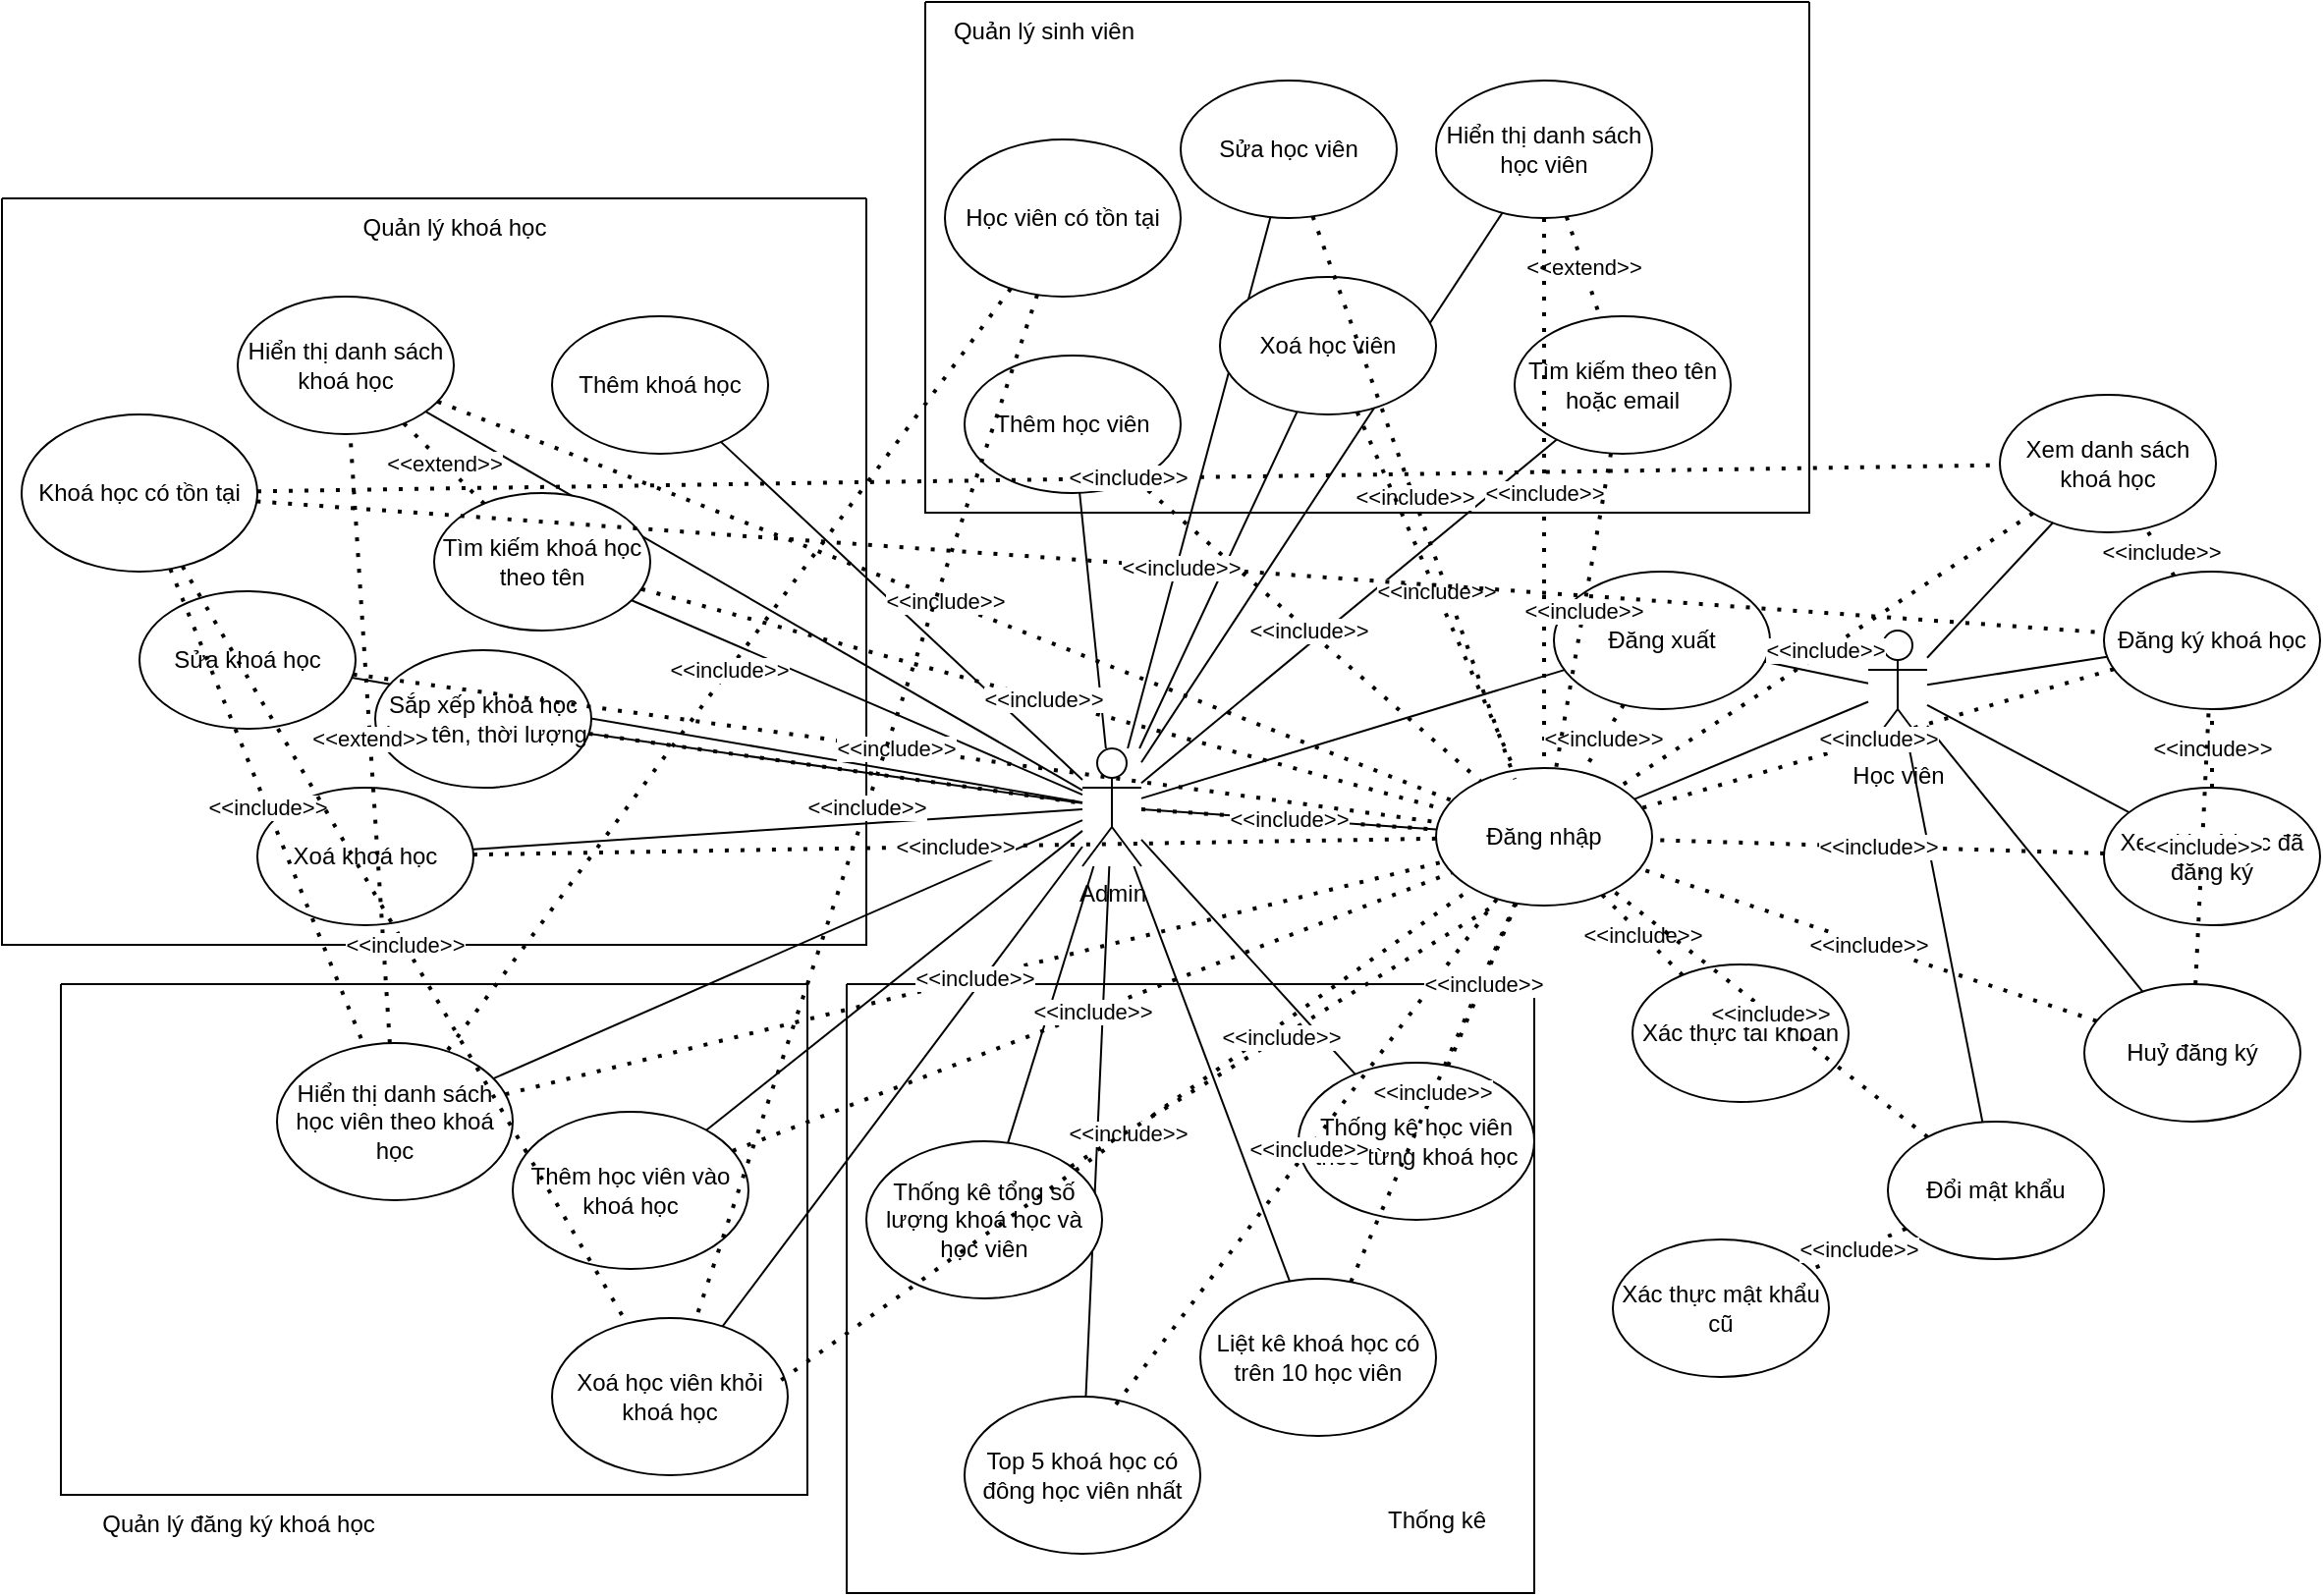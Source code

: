 <mxfile version="26.2.12">
  <diagram name="Page-1" id="o2L40tA-y_nmbJvJ4Ik-">
    <mxGraphModel dx="2318" dy="2086" grid="1" gridSize="10" guides="1" tooltips="1" connect="1" arrows="1" fold="1" page="1" pageScale="1" pageWidth="827" pageHeight="1169" math="0" shadow="0">
      <root>
        <mxCell id="0" />
        <mxCell id="1" parent="0" />
        <mxCell id="L2nPQfRjoZJG_OZ9x2yW-20" value="Học viên" style="shape=umlActor;verticalLabelPosition=bottom;verticalAlign=top;html=1;outlineConnect=0;" parent="1" vertex="1">
          <mxGeometry x="650" y="180" width="30" height="60" as="geometry" />
        </mxCell>
        <mxCell id="L2nPQfRjoZJG_OZ9x2yW-21" value="Đăng nhập" style="ellipse;whiteSpace=wrap;html=1;" parent="1" vertex="1">
          <mxGeometry x="430" y="250" width="110" height="70" as="geometry" />
        </mxCell>
        <mxCell id="L2nPQfRjoZJG_OZ9x2yW-22" value="Đăng xuất" style="ellipse;whiteSpace=wrap;html=1;" parent="1" vertex="1">
          <mxGeometry x="490" y="150" width="110" height="70" as="geometry" />
        </mxCell>
        <mxCell id="L2nPQfRjoZJG_OZ9x2yW-23" value="" style="endArrow=none;html=1;rounded=0;" parent="1" source="L2nPQfRjoZJG_OZ9x2yW-19" target="L2nPQfRjoZJG_OZ9x2yW-21" edge="1">
          <mxGeometry width="50" height="50" relative="1" as="geometry">
            <mxPoint x="240" y="470" as="sourcePoint" />
            <mxPoint x="290" y="420" as="targetPoint" />
          </mxGeometry>
        </mxCell>
        <mxCell id="L2nPQfRjoZJG_OZ9x2yW-24" value="" style="endArrow=none;html=1;rounded=0;" parent="1" source="L2nPQfRjoZJG_OZ9x2yW-20" target="L2nPQfRjoZJG_OZ9x2yW-22" edge="1">
          <mxGeometry width="50" height="50" relative="1" as="geometry">
            <mxPoint x="421" y="290" as="sourcePoint" />
            <mxPoint x="471" y="240" as="targetPoint" />
          </mxGeometry>
        </mxCell>
        <mxCell id="L2nPQfRjoZJG_OZ9x2yW-25" value="" style="endArrow=none;html=1;rounded=0;" parent="1" source="L2nPQfRjoZJG_OZ9x2yW-20" target="L2nPQfRjoZJG_OZ9x2yW-21" edge="1">
          <mxGeometry width="50" height="50" relative="1" as="geometry">
            <mxPoint x="381" y="310" as="sourcePoint" />
            <mxPoint x="431" y="260" as="targetPoint" />
          </mxGeometry>
        </mxCell>
        <mxCell id="L2nPQfRjoZJG_OZ9x2yW-26" value="" style="endArrow=none;html=1;rounded=0;" parent="1" source="L2nPQfRjoZJG_OZ9x2yW-19" target="L2nPQfRjoZJG_OZ9x2yW-22" edge="1">
          <mxGeometry width="50" height="50" relative="1" as="geometry">
            <mxPoint x="330" y="430" as="sourcePoint" />
            <mxPoint x="380" y="380" as="targetPoint" />
          </mxGeometry>
        </mxCell>
        <mxCell id="L2nPQfRjoZJG_OZ9x2yW-28" value="" style="endArrow=none;html=1;rounded=0;" parent="1" source="L2nPQfRjoZJG_OZ9x2yW-19" target="L2nPQfRjoZJG_OZ9x2yW-27" edge="1">
          <mxGeometry width="50" height="50" relative="1" as="geometry">
            <mxPoint x="100" y="450" as="sourcePoint" />
            <mxPoint x="150" y="400" as="targetPoint" />
          </mxGeometry>
        </mxCell>
        <mxCell id="L2nPQfRjoZJG_OZ9x2yW-30" value="" style="endArrow=none;html=1;rounded=0;" parent="1" source="L2nPQfRjoZJG_OZ9x2yW-29" target="L2nPQfRjoZJG_OZ9x2yW-19" edge="1">
          <mxGeometry width="50" height="50" relative="1" as="geometry">
            <mxPoint x="160" y="500" as="sourcePoint" />
            <mxPoint x="210" y="450" as="targetPoint" />
          </mxGeometry>
        </mxCell>
        <mxCell id="L2nPQfRjoZJG_OZ9x2yW-33" value="" style="endArrow=none;html=1;rounded=0;" parent="1" source="L2nPQfRjoZJG_OZ9x2yW-32" target="L2nPQfRjoZJG_OZ9x2yW-19" edge="1">
          <mxGeometry width="50" height="50" relative="1" as="geometry">
            <mxPoint x="180" y="420" as="sourcePoint" />
            <mxPoint x="230" y="370" as="targetPoint" />
          </mxGeometry>
        </mxCell>
        <mxCell id="L2nPQfRjoZJG_OZ9x2yW-36" value="" style="endArrow=none;html=1;rounded=0;" parent="1" source="L2nPQfRjoZJG_OZ9x2yW-19" target="L2nPQfRjoZJG_OZ9x2yW-35" edge="1">
          <mxGeometry width="50" height="50" relative="1" as="geometry">
            <mxPoint x="210" y="240" as="sourcePoint" />
            <mxPoint x="260" y="190" as="targetPoint" />
          </mxGeometry>
        </mxCell>
        <mxCell id="L2nPQfRjoZJG_OZ9x2yW-39" value="" style="endArrow=none;html=1;rounded=0;" parent="1" source="L2nPQfRjoZJG_OZ9x2yW-38" target="L2nPQfRjoZJG_OZ9x2yW-19" edge="1">
          <mxGeometry width="50" height="50" relative="1" as="geometry">
            <mxPoint x="220" y="560" as="sourcePoint" />
            <mxPoint x="270" y="510" as="targetPoint" />
          </mxGeometry>
        </mxCell>
        <mxCell id="L2nPQfRjoZJG_OZ9x2yW-40" value="" style="endArrow=none;html=1;rounded=0;" parent="1" source="L2nPQfRjoZJG_OZ9x2yW-37" target="L2nPQfRjoZJG_OZ9x2yW-19" edge="1">
          <mxGeometry width="50" height="50" relative="1" as="geometry">
            <mxPoint x="180" y="390" as="sourcePoint" />
            <mxPoint x="230" y="340" as="targetPoint" />
          </mxGeometry>
        </mxCell>
        <mxCell id="L2nPQfRjoZJG_OZ9x2yW-42" value="" style="swimlane;startSize=0;" parent="1" vertex="1">
          <mxGeometry x="-300" y="-40" width="440" height="380" as="geometry" />
        </mxCell>
        <mxCell id="L2nPQfRjoZJG_OZ9x2yW-43" value="Quản lý khoá học" style="text;html=1;align=center;verticalAlign=middle;resizable=0;points=[];autosize=1;strokeColor=none;fillColor=none;" parent="L2nPQfRjoZJG_OZ9x2yW-42" vertex="1">
          <mxGeometry x="170" width="120" height="30" as="geometry" />
        </mxCell>
        <mxCell id="L2nPQfRjoZJG_OZ9x2yW-35" value="Hiển thị danh sách khoá học" style="ellipse;whiteSpace=wrap;html=1;" parent="L2nPQfRjoZJG_OZ9x2yW-42" vertex="1">
          <mxGeometry x="120" y="50" width="110" height="70" as="geometry" />
        </mxCell>
        <mxCell id="L2nPQfRjoZJG_OZ9x2yW-37" value="&lt;span style=&quot;line-height: 107%;&quot;&gt;&lt;font face=&quot;Helvetica&quot;&gt;Tìm kiếm khoá học theo tên&lt;/font&gt;&lt;/span&gt;" style="ellipse;whiteSpace=wrap;html=1;fontFamily=Helvetica;" parent="L2nPQfRjoZJG_OZ9x2yW-42" vertex="1">
          <mxGeometry x="220" y="150" width="110" height="70" as="geometry" />
        </mxCell>
        <mxCell id="L2nPQfRjoZJG_OZ9x2yW-38" value="&lt;span style=&quot;line-height: 107%;&quot;&gt;&lt;font face=&quot;Helvetica&quot;&gt;Sắp xếp khoá học theo tên, thời lượng&lt;/font&gt;&lt;/span&gt;" style="ellipse;whiteSpace=wrap;html=1;fontFamily=Helvetica;" parent="L2nPQfRjoZJG_OZ9x2yW-42" vertex="1">
          <mxGeometry x="190" y="230" width="110" height="70" as="geometry" />
        </mxCell>
        <mxCell id="L2nPQfRjoZJG_OZ9x2yW-27" value="Thêm khoá học" style="ellipse;whiteSpace=wrap;html=1;" parent="L2nPQfRjoZJG_OZ9x2yW-42" vertex="1">
          <mxGeometry x="280" y="60" width="110" height="70" as="geometry" />
        </mxCell>
        <mxCell id="L2nPQfRjoZJG_OZ9x2yW-29" value="Sửa khoá học" style="ellipse;whiteSpace=wrap;html=1;" parent="L2nPQfRjoZJG_OZ9x2yW-42" vertex="1">
          <mxGeometry x="70" y="200" width="110" height="70" as="geometry" />
        </mxCell>
        <mxCell id="L2nPQfRjoZJG_OZ9x2yW-32" value="Xoá khoá học" style="ellipse;whiteSpace=wrap;html=1;" parent="L2nPQfRjoZJG_OZ9x2yW-42" vertex="1">
          <mxGeometry x="130" y="300" width="110" height="70" as="geometry" />
        </mxCell>
        <mxCell id="lWZyb1UV1sfNChOyKNu9-71" value="&amp;lt;&amp;lt;extend&amp;gt;&amp;gt;" style="endArrow=none;dashed=1;html=1;dashPattern=1 3;strokeWidth=2;rounded=0;" edge="1" parent="L2nPQfRjoZJG_OZ9x2yW-42" source="L2nPQfRjoZJG_OZ9x2yW-35" target="L2nPQfRjoZJG_OZ9x2yW-37">
          <mxGeometry width="50" height="50" relative="1" as="geometry">
            <mxPoint x="-220" y="300" as="sourcePoint" />
            <mxPoint x="-170" y="250" as="targetPoint" />
          </mxGeometry>
        </mxCell>
        <mxCell id="lWZyb1UV1sfNChOyKNu9-69" value="Khoá học có tồn tại" style="ellipse;whiteSpace=wrap;html=1;" vertex="1" parent="L2nPQfRjoZJG_OZ9x2yW-42">
          <mxGeometry x="10" y="110" width="120" height="80" as="geometry" />
        </mxCell>
        <mxCell id="L2nPQfRjoZJG_OZ9x2yW-45" value="Thêm học viên" style="ellipse;whiteSpace=wrap;html=1;" parent="1" vertex="1">
          <mxGeometry x="190" y="40" width="110" height="70" as="geometry" />
        </mxCell>
        <mxCell id="L2nPQfRjoZJG_OZ9x2yW-50" value="" style="endArrow=none;html=1;rounded=0;" parent="1" source="L2nPQfRjoZJG_OZ9x2yW-19" target="L2nPQfRjoZJG_OZ9x2yW-45" edge="1">
          <mxGeometry width="50" height="50" relative="1" as="geometry">
            <mxPoint x="230" y="230" as="sourcePoint" />
            <mxPoint x="280" y="180" as="targetPoint" />
          </mxGeometry>
        </mxCell>
        <mxCell id="L2nPQfRjoZJG_OZ9x2yW-51" value="" style="endArrow=none;html=1;rounded=0;" parent="1" source="L2nPQfRjoZJG_OZ9x2yW-19" target="L2nPQfRjoZJG_OZ9x2yW-47" edge="1">
          <mxGeometry width="50" height="50" relative="1" as="geometry">
            <mxPoint x="260" y="220" as="sourcePoint" />
            <mxPoint x="310" y="170" as="targetPoint" />
          </mxGeometry>
        </mxCell>
        <mxCell id="L2nPQfRjoZJG_OZ9x2yW-52" value="" style="endArrow=none;html=1;rounded=0;" parent="1" source="L2nPQfRjoZJG_OZ9x2yW-19" target="L2nPQfRjoZJG_OZ9x2yW-48" edge="1">
          <mxGeometry width="50" height="50" relative="1" as="geometry">
            <mxPoint x="270" y="200" as="sourcePoint" />
            <mxPoint x="320" y="150" as="targetPoint" />
          </mxGeometry>
        </mxCell>
        <mxCell id="L2nPQfRjoZJG_OZ9x2yW-53" value="" style="endArrow=none;html=1;rounded=0;" parent="1" source="L2nPQfRjoZJG_OZ9x2yW-19" target="L2nPQfRjoZJG_OZ9x2yW-49" edge="1">
          <mxGeometry width="50" height="50" relative="1" as="geometry">
            <mxPoint x="320" y="240" as="sourcePoint" />
            <mxPoint x="370" y="190" as="targetPoint" />
          </mxGeometry>
        </mxCell>
        <mxCell id="lWZyb1UV1sfNChOyKNu9-1" value="" style="swimlane;startSize=0;" vertex="1" parent="1">
          <mxGeometry x="170" y="-140" width="450" height="260" as="geometry" />
        </mxCell>
        <mxCell id="lWZyb1UV1sfNChOyKNu9-2" value="Quản lý sinh viên" style="text;html=1;align=center;verticalAlign=middle;resizable=0;points=[];autosize=1;strokeColor=none;fillColor=none;" vertex="1" parent="lWZyb1UV1sfNChOyKNu9-1">
          <mxGeometry width="120" height="30" as="geometry" />
        </mxCell>
        <mxCell id="L2nPQfRjoZJG_OZ9x2yW-47" value="Sửa học viên" style="ellipse;whiteSpace=wrap;html=1;" parent="lWZyb1UV1sfNChOyKNu9-1" vertex="1">
          <mxGeometry x="130" y="40" width="110" height="70" as="geometry" />
        </mxCell>
        <mxCell id="L2nPQfRjoZJG_OZ9x2yW-49" value="Hiển thị danh sách học viên" style="ellipse;whiteSpace=wrap;html=1;" parent="lWZyb1UV1sfNChOyKNu9-1" vertex="1">
          <mxGeometry x="260" y="40" width="110" height="70" as="geometry" />
        </mxCell>
        <mxCell id="L2nPQfRjoZJG_OZ9x2yW-48" value="Xoá học viên" style="ellipse;whiteSpace=wrap;html=1;" parent="lWZyb1UV1sfNChOyKNu9-1" vertex="1">
          <mxGeometry x="150" y="140" width="110" height="70" as="geometry" />
        </mxCell>
        <mxCell id="L2nPQfRjoZJG_OZ9x2yW-55" value="Tìm kiếm theo tên hoặc email" style="ellipse;whiteSpace=wrap;html=1;" parent="lWZyb1UV1sfNChOyKNu9-1" vertex="1">
          <mxGeometry x="300" y="160" width="110" height="70" as="geometry" />
        </mxCell>
        <mxCell id="lWZyb1UV1sfNChOyKNu9-72" value="&amp;lt;&amp;lt;extend&amp;gt;&amp;gt;" style="endArrow=none;dashed=1;html=1;dashPattern=1 3;strokeWidth=2;rounded=0;" edge="1" parent="lWZyb1UV1sfNChOyKNu9-1" source="L2nPQfRjoZJG_OZ9x2yW-49" target="L2nPQfRjoZJG_OZ9x2yW-55">
          <mxGeometry width="50" height="50" relative="1" as="geometry">
            <mxPoint x="-307" y="481" as="sourcePoint" />
            <mxPoint x="-233" y="180" as="targetPoint" />
          </mxGeometry>
        </mxCell>
        <mxCell id="lWZyb1UV1sfNChOyKNu9-67" value="Học viên có tồn tại" style="ellipse;whiteSpace=wrap;html=1;" vertex="1" parent="lWZyb1UV1sfNChOyKNu9-1">
          <mxGeometry x="10" y="70" width="120" height="80" as="geometry" />
        </mxCell>
        <mxCell id="lWZyb1UV1sfNChOyKNu9-3" value="" style="endArrow=none;html=1;rounded=0;" edge="1" parent="1" source="L2nPQfRjoZJG_OZ9x2yW-19" target="L2nPQfRjoZJG_OZ9x2yW-55">
          <mxGeometry width="50" height="50" relative="1" as="geometry">
            <mxPoint x="350" y="260" as="sourcePoint" />
            <mxPoint x="400" y="210" as="targetPoint" />
          </mxGeometry>
        </mxCell>
        <mxCell id="lWZyb1UV1sfNChOyKNu9-6" value="" style="endArrow=none;html=1;rounded=0;" edge="1" parent="1" source="lWZyb1UV1sfNChOyKNu9-5" target="L2nPQfRjoZJG_OZ9x2yW-19">
          <mxGeometry width="50" height="50" relative="1" as="geometry">
            <mxPoint x="30" y="470" as="sourcePoint" />
            <mxPoint x="80" y="420" as="targetPoint" />
          </mxGeometry>
        </mxCell>
        <mxCell id="lWZyb1UV1sfNChOyKNu9-8" value="" style="endArrow=none;html=1;rounded=0;" edge="1" parent="1" source="lWZyb1UV1sfNChOyKNu9-7" target="L2nPQfRjoZJG_OZ9x2yW-19">
          <mxGeometry width="50" height="50" relative="1" as="geometry">
            <mxPoint x="20" y="600" as="sourcePoint" />
            <mxPoint x="70" y="550" as="targetPoint" />
          </mxGeometry>
        </mxCell>
        <mxCell id="lWZyb1UV1sfNChOyKNu9-11" value="" style="endArrow=none;html=1;rounded=0;" edge="1" parent="1" source="lWZyb1UV1sfNChOyKNu9-9" target="L2nPQfRjoZJG_OZ9x2yW-19">
          <mxGeometry width="50" height="50" relative="1" as="geometry">
            <mxPoint x="240" y="550" as="sourcePoint" />
            <mxPoint x="290" y="500" as="targetPoint" />
          </mxGeometry>
        </mxCell>
        <mxCell id="lWZyb1UV1sfNChOyKNu9-13" value="" style="swimlane;startSize=0;" vertex="1" parent="1">
          <mxGeometry x="-270" y="360" width="380" height="260" as="geometry" />
        </mxCell>
        <mxCell id="lWZyb1UV1sfNChOyKNu9-14" value="Quản lý đăng ký khoá học" style="text;html=1;align=center;verticalAlign=middle;resizable=0;points=[];autosize=1;strokeColor=none;fillColor=none;" vertex="1" parent="lWZyb1UV1sfNChOyKNu9-13">
          <mxGeometry x="10" y="260" width="160" height="30" as="geometry" />
        </mxCell>
        <mxCell id="lWZyb1UV1sfNChOyKNu9-5" value="Hiển thị danh sách học viên theo khoá học" style="ellipse;whiteSpace=wrap;html=1;" vertex="1" parent="lWZyb1UV1sfNChOyKNu9-13">
          <mxGeometry x="110" y="30" width="120" height="80" as="geometry" />
        </mxCell>
        <mxCell id="lWZyb1UV1sfNChOyKNu9-9" value="Xoá học viên khỏi khoá học" style="ellipse;whiteSpace=wrap;html=1;" vertex="1" parent="lWZyb1UV1sfNChOyKNu9-13">
          <mxGeometry x="250" y="170" width="120" height="80" as="geometry" />
        </mxCell>
        <mxCell id="lWZyb1UV1sfNChOyKNu9-7" value="Thêm học viên vào khoá học" style="ellipse;whiteSpace=wrap;html=1;" vertex="1" parent="lWZyb1UV1sfNChOyKNu9-13">
          <mxGeometry x="230" y="65" width="120" height="80" as="geometry" />
        </mxCell>
        <mxCell id="lWZyb1UV1sfNChOyKNu9-16" value="" style="endArrow=none;html=1;rounded=0;" edge="1" parent="1" source="lWZyb1UV1sfNChOyKNu9-15" target="L2nPQfRjoZJG_OZ9x2yW-19">
          <mxGeometry width="50" height="50" relative="1" as="geometry">
            <mxPoint x="250" y="430" as="sourcePoint" />
            <mxPoint x="300" y="380" as="targetPoint" />
          </mxGeometry>
        </mxCell>
        <mxCell id="lWZyb1UV1sfNChOyKNu9-18" value="Liệt kê khoá học có trên 10 học viên" style="ellipse;whiteSpace=wrap;html=1;" vertex="1" parent="1">
          <mxGeometry x="310" y="510" width="120" height="80" as="geometry" />
        </mxCell>
        <mxCell id="lWZyb1UV1sfNChOyKNu9-19" value="" style="endArrow=none;html=1;rounded=0;" edge="1" parent="1" source="lWZyb1UV1sfNChOyKNu9-17" target="L2nPQfRjoZJG_OZ9x2yW-19">
          <mxGeometry width="50" height="50" relative="1" as="geometry">
            <mxPoint x="260" y="500" as="sourcePoint" />
            <mxPoint x="310" y="450" as="targetPoint" />
          </mxGeometry>
        </mxCell>
        <mxCell id="lWZyb1UV1sfNChOyKNu9-20" value="Thống kê học viên theo từng khoá học" style="ellipse;whiteSpace=wrap;html=1;" vertex="1" parent="1">
          <mxGeometry x="360" y="400" width="120" height="80" as="geometry" />
        </mxCell>
        <mxCell id="lWZyb1UV1sfNChOyKNu9-21" value="" style="endArrow=none;html=1;rounded=0;" edge="1" parent="1" source="lWZyb1UV1sfNChOyKNu9-18" target="L2nPQfRjoZJG_OZ9x2yW-19">
          <mxGeometry width="50" height="50" relative="1" as="geometry">
            <mxPoint x="280" y="470" as="sourcePoint" />
            <mxPoint x="330" y="420" as="targetPoint" />
          </mxGeometry>
        </mxCell>
        <mxCell id="lWZyb1UV1sfNChOyKNu9-22" value="" style="endArrow=none;html=1;rounded=0;" edge="1" parent="1" source="lWZyb1UV1sfNChOyKNu9-20" target="L2nPQfRjoZJG_OZ9x2yW-19">
          <mxGeometry width="50" height="50" relative="1" as="geometry">
            <mxPoint x="340" y="420" as="sourcePoint" />
            <mxPoint x="390" y="370" as="targetPoint" />
          </mxGeometry>
        </mxCell>
        <mxCell id="lWZyb1UV1sfNChOyKNu9-23" value="" style="swimlane;startSize=0;" vertex="1" parent="1">
          <mxGeometry x="130" y="360" width="350" height="310" as="geometry" />
        </mxCell>
        <mxCell id="lWZyb1UV1sfNChOyKNu9-15" value="Thống kê tổng số lượng khoá học và học viên" style="ellipse;whiteSpace=wrap;html=1;" vertex="1" parent="lWZyb1UV1sfNChOyKNu9-23">
          <mxGeometry x="10" y="80" width="120" height="80" as="geometry" />
        </mxCell>
        <mxCell id="lWZyb1UV1sfNChOyKNu9-17" value="Top 5 khoá học có đông học viên nhất" style="ellipse;whiteSpace=wrap;html=1;" vertex="1" parent="lWZyb1UV1sfNChOyKNu9-23">
          <mxGeometry x="60" y="210" width="120" height="80" as="geometry" />
        </mxCell>
        <mxCell id="lWZyb1UV1sfNChOyKNu9-24" value="Thống kê" style="text;html=1;align=center;verticalAlign=middle;resizable=0;points=[];autosize=1;strokeColor=none;fillColor=none;" vertex="1" parent="1">
          <mxGeometry x="395" y="618" width="70" height="30" as="geometry" />
        </mxCell>
        <mxCell id="lWZyb1UV1sfNChOyKNu9-25" value="Xem danh sách khoá học" style="ellipse;whiteSpace=wrap;html=1;" vertex="1" parent="1">
          <mxGeometry x="717" y="60" width="110" height="70" as="geometry" />
        </mxCell>
        <mxCell id="lWZyb1UV1sfNChOyKNu9-26" value="Đăng ký khoá học" style="ellipse;whiteSpace=wrap;html=1;" vertex="1" parent="1">
          <mxGeometry x="770" y="150" width="110" height="70" as="geometry" />
        </mxCell>
        <mxCell id="lWZyb1UV1sfNChOyKNu9-27" value="Xem khoá học đã đăng ký" style="ellipse;whiteSpace=wrap;html=1;" vertex="1" parent="1">
          <mxGeometry x="770" y="260" width="110" height="70" as="geometry" />
        </mxCell>
        <mxCell id="lWZyb1UV1sfNChOyKNu9-31" value="Huỷ đăng ký" style="ellipse;whiteSpace=wrap;html=1;" vertex="1" parent="1">
          <mxGeometry x="760" y="360" width="110" height="70" as="geometry" />
        </mxCell>
        <mxCell id="lWZyb1UV1sfNChOyKNu9-32" value="Đổi mật khẩu" style="ellipse;whiteSpace=wrap;html=1;" vertex="1" parent="1">
          <mxGeometry x="660" y="430" width="110" height="70" as="geometry" />
        </mxCell>
        <mxCell id="lWZyb1UV1sfNChOyKNu9-33" value="" style="endArrow=none;html=1;rounded=0;" edge="1" parent="1" source="L2nPQfRjoZJG_OZ9x2yW-20" target="lWZyb1UV1sfNChOyKNu9-25">
          <mxGeometry width="50" height="50" relative="1" as="geometry">
            <mxPoint x="630" y="380" as="sourcePoint" />
            <mxPoint x="680" y="330" as="targetPoint" />
          </mxGeometry>
        </mxCell>
        <mxCell id="lWZyb1UV1sfNChOyKNu9-34" value="" style="endArrow=none;html=1;rounded=0;" edge="1" parent="1" source="L2nPQfRjoZJG_OZ9x2yW-20" target="lWZyb1UV1sfNChOyKNu9-26">
          <mxGeometry width="50" height="50" relative="1" as="geometry">
            <mxPoint x="520" y="390" as="sourcePoint" />
            <mxPoint x="570" y="340" as="targetPoint" />
          </mxGeometry>
        </mxCell>
        <mxCell id="lWZyb1UV1sfNChOyKNu9-35" value="" style="endArrow=none;html=1;rounded=0;" edge="1" parent="1" source="L2nPQfRjoZJG_OZ9x2yW-20" target="lWZyb1UV1sfNChOyKNu9-32">
          <mxGeometry width="50" height="50" relative="1" as="geometry">
            <mxPoint x="560" y="350" as="sourcePoint" />
            <mxPoint x="610" y="300" as="targetPoint" />
          </mxGeometry>
        </mxCell>
        <mxCell id="lWZyb1UV1sfNChOyKNu9-36" value="" style="endArrow=none;html=1;rounded=0;" edge="1" parent="1" source="L2nPQfRjoZJG_OZ9x2yW-20" target="lWZyb1UV1sfNChOyKNu9-31">
          <mxGeometry width="50" height="50" relative="1" as="geometry">
            <mxPoint x="620" y="350" as="sourcePoint" />
            <mxPoint x="670" y="300" as="targetPoint" />
          </mxGeometry>
        </mxCell>
        <mxCell id="lWZyb1UV1sfNChOyKNu9-37" value="" style="endArrow=none;html=1;rounded=0;" edge="1" parent="1" source="L2nPQfRjoZJG_OZ9x2yW-20" target="lWZyb1UV1sfNChOyKNu9-27">
          <mxGeometry width="50" height="50" relative="1" as="geometry">
            <mxPoint x="570" y="400" as="sourcePoint" />
            <mxPoint x="620" y="350" as="targetPoint" />
          </mxGeometry>
        </mxCell>
        <mxCell id="lWZyb1UV1sfNChOyKNu9-38" value="&amp;lt;&amp;lt;include&amp;gt;&amp;gt;" style="endArrow=none;dashed=1;html=1;dashPattern=1 3;strokeWidth=2;rounded=0;" edge="1" parent="1" source="L2nPQfRjoZJG_OZ9x2yW-35" target="L2nPQfRjoZJG_OZ9x2yW-21">
          <mxGeometry width="50" height="50" relative="1" as="geometry">
            <mxPoint x="210" y="220" as="sourcePoint" />
            <mxPoint x="260" y="170" as="targetPoint" />
          </mxGeometry>
        </mxCell>
        <mxCell id="lWZyb1UV1sfNChOyKNu9-39" value="&amp;lt;&amp;lt;include&amp;gt;&amp;gt;" style="endArrow=none;dashed=1;html=1;dashPattern=1 3;strokeWidth=2;rounded=0;" edge="1" parent="1" source="L2nPQfRjoZJG_OZ9x2yW-37" target="L2nPQfRjoZJG_OZ9x2yW-21">
          <mxGeometry width="50" height="50" relative="1" as="geometry">
            <mxPoint x="4" y="61" as="sourcePoint" />
            <mxPoint x="446" y="199" as="targetPoint" />
          </mxGeometry>
        </mxCell>
        <mxCell id="lWZyb1UV1sfNChOyKNu9-40" value="&amp;lt;&amp;lt;include&amp;gt;&amp;gt;" style="endArrow=none;dashed=1;html=1;dashPattern=1 3;strokeWidth=2;rounded=0;" edge="1" parent="1" source="L2nPQfRjoZJG_OZ9x2yW-19" target="L2nPQfRjoZJG_OZ9x2yW-21">
          <mxGeometry x="0.001" width="50" height="50" relative="1" as="geometry">
            <mxPoint x="108" y="153" as="sourcePoint" />
            <mxPoint x="442" y="207" as="targetPoint" />
            <mxPoint as="offset" />
          </mxGeometry>
        </mxCell>
        <mxCell id="lWZyb1UV1sfNChOyKNu9-41" value="Xác thực tài khoản" style="ellipse;whiteSpace=wrap;html=1;" vertex="1" parent="1">
          <mxGeometry x="530" y="350" width="110" height="70" as="geometry" />
        </mxCell>
        <mxCell id="lWZyb1UV1sfNChOyKNu9-42" value="&amp;lt;&amp;lt;include&amp;gt;&amp;gt;" style="endArrow=none;dashed=1;html=1;dashPattern=1 3;strokeWidth=2;rounded=0;" edge="1" parent="1" source="L2nPQfRjoZJG_OZ9x2yW-21" target="lWZyb1UV1sfNChOyKNu9-41">
          <mxGeometry width="50" height="50" relative="1" as="geometry">
            <mxPoint x="380" y="410" as="sourcePoint" />
            <mxPoint x="723" y="527" as="targetPoint" />
          </mxGeometry>
        </mxCell>
        <mxCell id="lWZyb1UV1sfNChOyKNu9-43" value="&amp;lt;&amp;lt;include&amp;gt;&amp;gt;" style="endArrow=none;dashed=1;html=1;dashPattern=1 3;strokeWidth=2;rounded=0;" edge="1" parent="1" source="L2nPQfRjoZJG_OZ9x2yW-29" target="L2nPQfRjoZJG_OZ9x2yW-21">
          <mxGeometry width="50" height="50" relative="1" as="geometry">
            <mxPoint x="104" y="161" as="sourcePoint" />
            <mxPoint x="447" y="278" as="targetPoint" />
          </mxGeometry>
        </mxCell>
        <mxCell id="lWZyb1UV1sfNChOyKNu9-44" value="&amp;lt;&amp;lt;include&amp;gt;&amp;gt;" style="endArrow=none;dashed=1;html=1;dashPattern=1 3;strokeWidth=2;rounded=0;" edge="1" parent="1" source="L2nPQfRjoZJG_OZ9x2yW-32" target="L2nPQfRjoZJG_OZ9x2yW-21">
          <mxGeometry width="50" height="50" relative="1" as="geometry">
            <mxPoint x="-24" y="168" as="sourcePoint" />
            <mxPoint x="444" y="282" as="targetPoint" />
          </mxGeometry>
        </mxCell>
        <mxCell id="lWZyb1UV1sfNChOyKNu9-45" value="&amp;lt;&amp;lt;include&amp;gt;&amp;gt;" style="endArrow=none;dashed=1;html=1;dashPattern=1 3;strokeWidth=2;rounded=0;" edge="1" parent="1" source="lWZyb1UV1sfNChOyKNu9-5" target="L2nPQfRjoZJG_OZ9x2yW-21">
          <mxGeometry width="50" height="50" relative="1" as="geometry">
            <mxPoint x="-20" y="304" as="sourcePoint" />
            <mxPoint x="440" y="296" as="targetPoint" />
          </mxGeometry>
        </mxCell>
        <mxCell id="lWZyb1UV1sfNChOyKNu9-46" value="&amp;lt;&amp;lt;include&amp;gt;&amp;gt;" style="endArrow=none;dashed=1;html=1;dashPattern=1 3;strokeWidth=2;rounded=0;" edge="1" parent="1" source="lWZyb1UV1sfNChOyKNu9-7" target="L2nPQfRjoZJG_OZ9x2yW-21">
          <mxGeometry width="50" height="50" relative="1" as="geometry">
            <mxPoint x="-23" y="417" as="sourcePoint" />
            <mxPoint x="443" y="307" as="targetPoint" />
          </mxGeometry>
        </mxCell>
        <mxCell id="lWZyb1UV1sfNChOyKNu9-47" value="" style="endArrow=none;dashed=1;html=1;dashPattern=1 3;strokeWidth=2;rounded=0;" edge="1" parent="1" source="L2nPQfRjoZJG_OZ9x2yW-38" target="L2nPQfRjoZJG_OZ9x2yW-19">
          <mxGeometry x="0.001" width="50" height="50" relative="1" as="geometry">
            <mxPoint x="79" y="241" as="sourcePoint" />
            <mxPoint x="431" y="279" as="targetPoint" />
            <mxPoint as="offset" />
          </mxGeometry>
        </mxCell>
        <mxCell id="L2nPQfRjoZJG_OZ9x2yW-19" value="Admin" style="shape=umlActor;verticalLabelPosition=bottom;verticalAlign=top;html=1;outlineConnect=0;" parent="1" vertex="1">
          <mxGeometry x="250" y="240" width="30" height="60" as="geometry" />
        </mxCell>
        <mxCell id="lWZyb1UV1sfNChOyKNu9-48" value="&amp;lt;&amp;lt;include&amp;gt;&amp;gt;" style="endArrow=none;dashed=1;html=1;dashPattern=1 3;strokeWidth=2;rounded=0;exitX=0.972;exitY=0.395;exitDx=0;exitDy=0;exitPerimeter=0;" edge="1" parent="1" source="lWZyb1UV1sfNChOyKNu9-9" target="L2nPQfRjoZJG_OZ9x2yW-21">
          <mxGeometry width="50" height="50" relative="1" as="geometry">
            <mxPoint x="103" y="431" as="sourcePoint" />
            <mxPoint x="447" y="312" as="targetPoint" />
          </mxGeometry>
        </mxCell>
        <mxCell id="lWZyb1UV1sfNChOyKNu9-50" value="&amp;lt;&amp;lt;include&amp;gt;&amp;gt;" style="endArrow=none;dashed=1;html=1;dashPattern=1 3;strokeWidth=2;rounded=0;" edge="1" parent="1" source="lWZyb1UV1sfNChOyKNu9-15">
          <mxGeometry width="50" height="50" relative="1" as="geometry">
            <mxPoint x="430" y="360" as="sourcePoint" />
            <mxPoint x="458" y="321" as="targetPoint" />
          </mxGeometry>
        </mxCell>
        <mxCell id="lWZyb1UV1sfNChOyKNu9-51" value="&amp;lt;&amp;lt;include&amp;gt;&amp;gt;" style="endArrow=none;dashed=1;html=1;dashPattern=1 3;strokeWidth=2;rounded=0;exitX=0.642;exitY=0.05;exitDx=0;exitDy=0;exitPerimeter=0;entryX=0.3;entryY=0.914;entryDx=0;entryDy=0;entryPerimeter=0;" edge="1" parent="1" source="lWZyb1UV1sfNChOyKNu9-17" target="L2nPQfRjoZJG_OZ9x2yW-21">
          <mxGeometry width="50" height="50" relative="1" as="geometry">
            <mxPoint x="254" y="463" as="sourcePoint" />
            <mxPoint x="468" y="331" as="targetPoint" />
          </mxGeometry>
        </mxCell>
        <mxCell id="lWZyb1UV1sfNChOyKNu9-53" value="&amp;lt;&amp;lt;include&amp;gt;&amp;gt;" style="endArrow=none;dashed=1;html=1;dashPattern=1 3;strokeWidth=2;rounded=0;" edge="1" parent="1" source="lWZyb1UV1sfNChOyKNu9-18" target="L2nPQfRjoZJG_OZ9x2yW-21">
          <mxGeometry width="50" height="50" relative="1" as="geometry">
            <mxPoint x="277" y="584" as="sourcePoint" />
            <mxPoint x="473" y="324" as="targetPoint" />
          </mxGeometry>
        </mxCell>
        <mxCell id="lWZyb1UV1sfNChOyKNu9-54" value="&amp;lt;&amp;lt;include&amp;gt;&amp;gt;" style="endArrow=none;dashed=1;html=1;dashPattern=1 3;strokeWidth=2;rounded=0;" edge="1" parent="1" source="lWZyb1UV1sfNChOyKNu9-20" target="L2nPQfRjoZJG_OZ9x2yW-21">
          <mxGeometry width="50" height="50" relative="1" as="geometry">
            <mxPoint x="397" y="522" as="sourcePoint" />
            <mxPoint x="480" y="329" as="targetPoint" />
          </mxGeometry>
        </mxCell>
        <mxCell id="lWZyb1UV1sfNChOyKNu9-55" value="&amp;lt;&amp;lt;include&amp;gt;&amp;gt;" style="endArrow=none;dashed=1;html=1;dashPattern=1 3;strokeWidth=2;rounded=0;" edge="1" parent="1" source="L2nPQfRjoZJG_OZ9x2yW-45" target="L2nPQfRjoZJG_OZ9x2yW-21">
          <mxGeometry width="50" height="50" relative="1" as="geometry">
            <mxPoint x="-1" y="66" as="sourcePoint" />
            <mxPoint x="451" y="274" as="targetPoint" />
          </mxGeometry>
        </mxCell>
        <mxCell id="lWZyb1UV1sfNChOyKNu9-56" value="&amp;lt;&amp;lt;include&amp;gt;&amp;gt;" style="endArrow=none;dashed=1;html=1;dashPattern=1 3;strokeWidth=2;rounded=0;entryX=0.365;entryY=0.08;entryDx=0;entryDy=0;entryPerimeter=0;" edge="1" parent="1" source="L2nPQfRjoZJG_OZ9x2yW-47" target="L2nPQfRjoZJG_OZ9x2yW-21">
          <mxGeometry width="50" height="50" relative="1" as="geometry">
            <mxPoint x="287" y="113" as="sourcePoint" />
            <mxPoint x="463" y="267" as="targetPoint" />
          </mxGeometry>
        </mxCell>
        <mxCell id="lWZyb1UV1sfNChOyKNu9-57" value="&amp;lt;&amp;lt;include&amp;gt;&amp;gt;" style="endArrow=none;dashed=1;html=1;dashPattern=1 3;strokeWidth=2;rounded=0;" edge="1" parent="1" source="L2nPQfRjoZJG_OZ9x2yW-48" target="L2nPQfRjoZJG_OZ9x2yW-21">
          <mxGeometry width="50" height="50" relative="1" as="geometry">
            <mxPoint x="343" y="8" as="sourcePoint" />
            <mxPoint x="480" y="266" as="targetPoint" />
          </mxGeometry>
        </mxCell>
        <mxCell id="lWZyb1UV1sfNChOyKNu9-58" value="&amp;lt;&amp;lt;include&amp;gt;&amp;gt;" style="endArrow=none;dashed=1;html=1;dashPattern=1 3;strokeWidth=2;rounded=0;" edge="1" parent="1" source="L2nPQfRjoZJG_OZ9x2yW-49" target="L2nPQfRjoZJG_OZ9x2yW-21">
          <mxGeometry width="50" height="50" relative="1" as="geometry">
            <mxPoint x="409" y="79" as="sourcePoint" />
            <mxPoint x="481" y="261" as="targetPoint" />
          </mxGeometry>
        </mxCell>
        <mxCell id="lWZyb1UV1sfNChOyKNu9-59" value="&amp;lt;&amp;lt;include&amp;gt;&amp;gt;" style="endArrow=none;dashed=1;html=1;dashPattern=1 3;strokeWidth=2;rounded=0;" edge="1" parent="1" source="L2nPQfRjoZJG_OZ9x2yW-22" target="L2nPQfRjoZJG_OZ9x2yW-21">
          <mxGeometry width="50" height="50" relative="1" as="geometry">
            <mxPoint x="495" y="30" as="sourcePoint" />
            <mxPoint x="495" y="260" as="targetPoint" />
          </mxGeometry>
        </mxCell>
        <mxCell id="lWZyb1UV1sfNChOyKNu9-60" value="&amp;lt;&amp;lt;include&amp;gt;&amp;gt;" style="endArrow=none;dashed=1;html=1;dashPattern=1 3;strokeWidth=2;rounded=0;" edge="1" parent="1" source="L2nPQfRjoZJG_OZ9x2yW-55" target="L2nPQfRjoZJG_OZ9x2yW-21">
          <mxGeometry width="50" height="50" relative="1" as="geometry">
            <mxPoint x="495" y="30" as="sourcePoint" />
            <mxPoint x="495" y="260" as="targetPoint" />
          </mxGeometry>
        </mxCell>
        <mxCell id="lWZyb1UV1sfNChOyKNu9-61" value="&amp;lt;&amp;lt;include&amp;gt;&amp;gt;" style="endArrow=none;dashed=1;html=1;dashPattern=1 3;strokeWidth=2;rounded=0;" edge="1" parent="1" source="lWZyb1UV1sfNChOyKNu9-25" target="L2nPQfRjoZJG_OZ9x2yW-21">
          <mxGeometry width="50" height="50" relative="1" as="geometry">
            <mxPoint x="495" y="30" as="sourcePoint" />
            <mxPoint x="495" y="260" as="targetPoint" />
          </mxGeometry>
        </mxCell>
        <mxCell id="lWZyb1UV1sfNChOyKNu9-62" value="&amp;lt;&amp;lt;include&amp;gt;&amp;gt;" style="endArrow=none;dashed=1;html=1;dashPattern=1 3;strokeWidth=2;rounded=0;" edge="1" parent="1" source="lWZyb1UV1sfNChOyKNu9-26" target="L2nPQfRjoZJG_OZ9x2yW-21">
          <mxGeometry width="50" height="50" relative="1" as="geometry">
            <mxPoint x="744" y="130" as="sourcePoint" />
            <mxPoint x="533" y="270" as="targetPoint" />
          </mxGeometry>
        </mxCell>
        <mxCell id="lWZyb1UV1sfNChOyKNu9-63" value="&amp;lt;&amp;lt;include&amp;gt;&amp;gt;" style="endArrow=none;dashed=1;html=1;dashPattern=1 3;strokeWidth=2;rounded=0;" edge="1" parent="1" source="lWZyb1UV1sfNChOyKNu9-27" target="L2nPQfRjoZJG_OZ9x2yW-21">
          <mxGeometry width="50" height="50" relative="1" as="geometry">
            <mxPoint x="785" y="210" as="sourcePoint" />
            <mxPoint x="545" y="280" as="targetPoint" />
          </mxGeometry>
        </mxCell>
        <mxCell id="lWZyb1UV1sfNChOyKNu9-64" value="&amp;lt;&amp;lt;include&amp;gt;&amp;gt;" style="endArrow=none;dashed=1;html=1;dashPattern=1 3;strokeWidth=2;rounded=0;" edge="1" parent="1" source="lWZyb1UV1sfNChOyKNu9-31" target="L2nPQfRjoZJG_OZ9x2yW-21">
          <mxGeometry width="50" height="50" relative="1" as="geometry">
            <mxPoint x="780" y="287" as="sourcePoint" />
            <mxPoint x="550" y="293" as="targetPoint" />
          </mxGeometry>
        </mxCell>
        <mxCell id="lWZyb1UV1sfNChOyKNu9-65" value="&amp;lt;&amp;lt;include&amp;gt;&amp;gt;" style="endArrow=none;dashed=1;html=1;dashPattern=1 3;strokeWidth=2;rounded=0;" edge="1" parent="1" source="lWZyb1UV1sfNChOyKNu9-32" target="L2nPQfRjoZJG_OZ9x2yW-21">
          <mxGeometry width="50" height="50" relative="1" as="geometry">
            <mxPoint x="765" y="371" as="sourcePoint" />
            <mxPoint x="545" y="309" as="targetPoint" />
          </mxGeometry>
        </mxCell>
        <mxCell id="lWZyb1UV1sfNChOyKNu9-66" value="&amp;lt;&amp;lt;extend&amp;gt;&amp;gt;" style="endArrow=none;dashed=1;html=1;dashPattern=1 3;strokeWidth=2;rounded=0;" edge="1" parent="1" source="lWZyb1UV1sfNChOyKNu9-5" target="L2nPQfRjoZJG_OZ9x2yW-35">
          <mxGeometry width="50" height="50" relative="1" as="geometry">
            <mxPoint x="-310" y="320" as="sourcePoint" />
            <mxPoint x="-260" y="270" as="targetPoint" />
          </mxGeometry>
        </mxCell>
        <mxCell id="lWZyb1UV1sfNChOyKNu9-68" value="&amp;lt;&amp;lt;include&amp;gt;&amp;gt;" style="endArrow=none;dashed=1;html=1;dashPattern=1 3;strokeWidth=2;rounded=0;" edge="1" parent="1" source="lWZyb1UV1sfNChOyKNu9-67" target="lWZyb1UV1sfNChOyKNu9-5">
          <mxGeometry width="50" height="50" relative="1" as="geometry">
            <mxPoint x="-768" y="498" as="sourcePoint" />
            <mxPoint x="-280" y="380" as="targetPoint" />
          </mxGeometry>
        </mxCell>
        <mxCell id="lWZyb1UV1sfNChOyKNu9-70" value="&amp;lt;&amp;lt;include&amp;gt;&amp;gt;" style="endArrow=none;dashed=1;html=1;dashPattern=1 3;strokeWidth=2;rounded=0;" edge="1" parent="1" source="lWZyb1UV1sfNChOyKNu9-69" target="lWZyb1UV1sfNChOyKNu9-5">
          <mxGeometry width="50" height="50" relative="1" as="geometry">
            <mxPoint x="-252" y="476" as="sourcePoint" />
            <mxPoint x="-185" y="444" as="targetPoint" />
          </mxGeometry>
        </mxCell>
        <mxCell id="lWZyb1UV1sfNChOyKNu9-73" value="&amp;lt;&amp;lt;include&amp;gt;&amp;gt;" style="endArrow=none;dashed=1;html=1;dashPattern=1 3;strokeWidth=2;rounded=0;" edge="1" parent="1" source="lWZyb1UV1sfNChOyKNu9-67" target="lWZyb1UV1sfNChOyKNu9-9">
          <mxGeometry width="50" height="50" relative="1" as="geometry">
            <mxPoint x="-204" y="159" as="sourcePoint" />
            <mxPoint x="-106" y="401" as="targetPoint" />
          </mxGeometry>
        </mxCell>
        <mxCell id="lWZyb1UV1sfNChOyKNu9-74" value="&amp;lt;&amp;lt;include&amp;gt;&amp;gt;" style="endArrow=none;dashed=1;html=1;dashPattern=1 3;strokeWidth=2;rounded=0;" edge="1" parent="1" source="lWZyb1UV1sfNChOyKNu9-69" target="lWZyb1UV1sfNChOyKNu9-9">
          <mxGeometry width="50" height="50" relative="1" as="geometry">
            <mxPoint x="-204" y="159" as="sourcePoint" />
            <mxPoint x="-106" y="401" as="targetPoint" />
          </mxGeometry>
        </mxCell>
        <mxCell id="lWZyb1UV1sfNChOyKNu9-76" value="&amp;lt;&amp;lt;include&amp;gt;&amp;gt;" style="endArrow=none;dashed=1;html=1;dashPattern=1 3;strokeWidth=2;rounded=0;" edge="1" parent="1" source="lWZyb1UV1sfNChOyKNu9-69" target="lWZyb1UV1sfNChOyKNu9-25">
          <mxGeometry width="50" height="50" relative="1" as="geometry">
            <mxPoint x="-198" y="157" as="sourcePoint" />
            <mxPoint x="28" y="543" as="targetPoint" />
          </mxGeometry>
        </mxCell>
        <mxCell id="lWZyb1UV1sfNChOyKNu9-77" value="&amp;lt;&amp;lt;include&amp;gt;&amp;gt;" style="endArrow=none;dashed=1;html=1;dashPattern=1 3;strokeWidth=2;rounded=0;" edge="1" parent="1" source="lWZyb1UV1sfNChOyKNu9-69" target="lWZyb1UV1sfNChOyKNu9-26">
          <mxGeometry width="50" height="50" relative="1" as="geometry">
            <mxPoint x="-160" y="119" as="sourcePoint" />
            <mxPoint x="727" y="106" as="targetPoint" />
          </mxGeometry>
        </mxCell>
        <mxCell id="lWZyb1UV1sfNChOyKNu9-78" value="&amp;lt;&amp;lt;include&amp;gt;&amp;gt;" style="endArrow=none;dashed=1;html=1;dashPattern=1 3;strokeWidth=2;rounded=0;" edge="1" parent="1" source="lWZyb1UV1sfNChOyKNu9-27" target="lWZyb1UV1sfNChOyKNu9-26">
          <mxGeometry width="50" height="50" relative="1" as="geometry">
            <mxPoint x="780" y="295" as="sourcePoint" />
            <mxPoint x="790" y="230" as="targetPoint" />
          </mxGeometry>
        </mxCell>
        <mxCell id="lWZyb1UV1sfNChOyKNu9-79" value="&amp;lt;&amp;lt;include&amp;gt;&amp;gt;" style="endArrow=none;dashed=1;html=1;dashPattern=1 3;strokeWidth=2;rounded=0;" edge="1" parent="1" source="lWZyb1UV1sfNChOyKNu9-31" target="lWZyb1UV1sfNChOyKNu9-26">
          <mxGeometry width="50" height="50" relative="1" as="geometry">
            <mxPoint x="835" y="270" as="sourcePoint" />
            <mxPoint x="835" y="230" as="targetPoint" />
          </mxGeometry>
        </mxCell>
        <mxCell id="lWZyb1UV1sfNChOyKNu9-80" value="&amp;lt;&amp;lt;include&amp;gt;&amp;gt;" style="endArrow=none;dashed=1;html=1;dashPattern=1 3;strokeWidth=2;rounded=0;" edge="1" parent="1" source="lWZyb1UV1sfNChOyKNu9-26" target="lWZyb1UV1sfNChOyKNu9-25">
          <mxGeometry width="50" height="50" relative="1" as="geometry">
            <mxPoint x="826" y="370" as="sourcePoint" />
            <mxPoint x="833" y="230" as="targetPoint" />
          </mxGeometry>
        </mxCell>
        <mxCell id="lWZyb1UV1sfNChOyKNu9-81" value="Xác thực mật khẩu cũ" style="ellipse;whiteSpace=wrap;html=1;" vertex="1" parent="1">
          <mxGeometry x="520" y="490" width="110" height="70" as="geometry" />
        </mxCell>
        <mxCell id="lWZyb1UV1sfNChOyKNu9-82" value="&amp;lt;&amp;lt;include&amp;gt;&amp;gt;" style="endArrow=none;dashed=1;html=1;dashPattern=1 3;strokeWidth=2;rounded=0;" edge="1" parent="1" source="lWZyb1UV1sfNChOyKNu9-32" target="lWZyb1UV1sfNChOyKNu9-81">
          <mxGeometry width="50" height="50" relative="1" as="geometry">
            <mxPoint x="690" y="448" as="sourcePoint" />
            <mxPoint x="530" y="322" as="targetPoint" />
          </mxGeometry>
        </mxCell>
      </root>
    </mxGraphModel>
  </diagram>
</mxfile>
